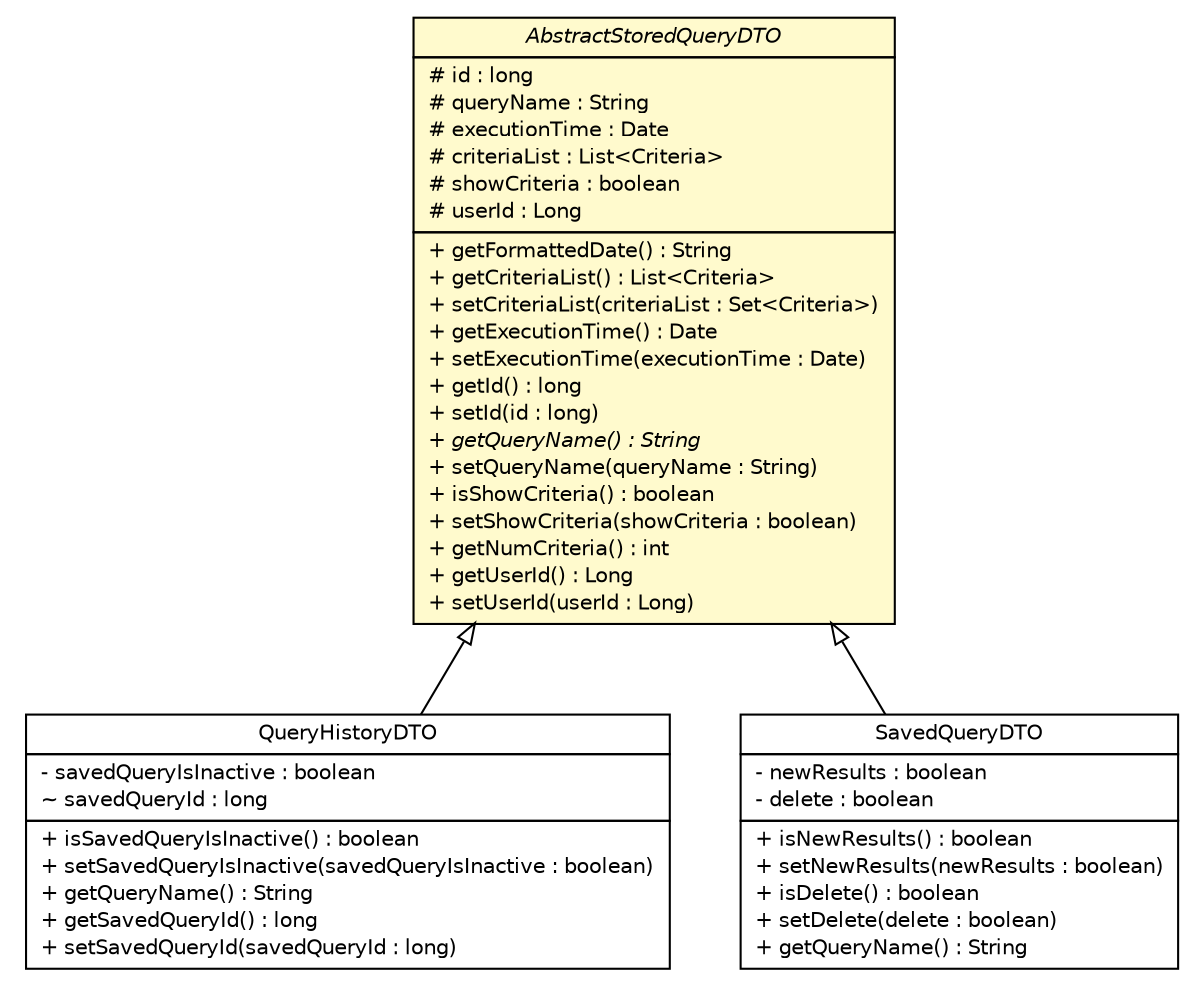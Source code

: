 #!/usr/local/bin/dot
#
# Class diagram 
# Generated by UmlGraph version 4.8 (http://www.spinellis.gr/sw/umlgraph)
#

digraph G {
	edge [fontname="Helvetica",fontsize=10,labelfontname="Helvetica",labelfontsize=10];
	node [fontname="Helvetica",fontsize=10,shape=plaintext];
	// gov.nih.nci.ncia.dto.AbstractStoredQueryDTO
	c23839 [label=<<table border="0" cellborder="1" cellspacing="0" cellpadding="2" port="p" bgcolor="lemonChiffon" href="./AbstractStoredQueryDTO.html">
		<tr><td><table border="0" cellspacing="0" cellpadding="1">
			<tr><td><font face="Helvetica-Oblique"> AbstractStoredQueryDTO </font></td></tr>
		</table></td></tr>
		<tr><td><table border="0" cellspacing="0" cellpadding="1">
			<tr><td align="left"> # id : long </td></tr>
			<tr><td align="left"> # queryName : String </td></tr>
			<tr><td align="left"> # executionTime : Date </td></tr>
			<tr><td align="left"> # criteriaList : List&lt;Criteria&gt; </td></tr>
			<tr><td align="left"> # showCriteria : boolean </td></tr>
			<tr><td align="left"> # userId : Long </td></tr>
		</table></td></tr>
		<tr><td><table border="0" cellspacing="0" cellpadding="1">
			<tr><td align="left"> + getFormattedDate() : String </td></tr>
			<tr><td align="left"> + getCriteriaList() : List&lt;Criteria&gt; </td></tr>
			<tr><td align="left"> + setCriteriaList(criteriaList : Set&lt;Criteria&gt;) </td></tr>
			<tr><td align="left"> + getExecutionTime() : Date </td></tr>
			<tr><td align="left"> + setExecutionTime(executionTime : Date) </td></tr>
			<tr><td align="left"> + getId() : long </td></tr>
			<tr><td align="left"> + setId(id : long) </td></tr>
			<tr><td align="left"><font face="Helvetica-Oblique" point-size="10.0"> + getQueryName() : String </font></td></tr>
			<tr><td align="left"> + setQueryName(queryName : String) </td></tr>
			<tr><td align="left"> + isShowCriteria() : boolean </td></tr>
			<tr><td align="left"> + setShowCriteria(showCriteria : boolean) </td></tr>
			<tr><td align="left"> + getNumCriteria() : int </td></tr>
			<tr><td align="left"> + getUserId() : Long </td></tr>
			<tr><td align="left"> + setUserId(userId : Long) </td></tr>
		</table></td></tr>
		</table>>, fontname="Helvetica", fontcolor="black", fontsize=10.0];
	// gov.nih.nci.ncia.dto.QueryHistoryDTO
	c23845 [label=<<table border="0" cellborder="1" cellspacing="0" cellpadding="2" port="p" href="./QueryHistoryDTO.html">
		<tr><td><table border="0" cellspacing="0" cellpadding="1">
			<tr><td> QueryHistoryDTO </td></tr>
		</table></td></tr>
		<tr><td><table border="0" cellspacing="0" cellpadding="1">
			<tr><td align="left"> - savedQueryIsInactive : boolean </td></tr>
			<tr><td align="left"> ~ savedQueryId : long </td></tr>
		</table></td></tr>
		<tr><td><table border="0" cellspacing="0" cellpadding="1">
			<tr><td align="left"> + isSavedQueryIsInactive() : boolean </td></tr>
			<tr><td align="left"> + setSavedQueryIsInactive(savedQueryIsInactive : boolean) </td></tr>
			<tr><td align="left"> + getQueryName() : String </td></tr>
			<tr><td align="left"> + getSavedQueryId() : long </td></tr>
			<tr><td align="left"> + setSavedQueryId(savedQueryId : long) </td></tr>
		</table></td></tr>
		</table>>, fontname="Helvetica", fontcolor="black", fontsize=10.0];
	// gov.nih.nci.ncia.dto.SavedQueryDTO
	c23847 [label=<<table border="0" cellborder="1" cellspacing="0" cellpadding="2" port="p" href="./SavedQueryDTO.html">
		<tr><td><table border="0" cellspacing="0" cellpadding="1">
			<tr><td> SavedQueryDTO </td></tr>
		</table></td></tr>
		<tr><td><table border="0" cellspacing="0" cellpadding="1">
			<tr><td align="left"> - newResults : boolean </td></tr>
			<tr><td align="left"> - delete : boolean </td></tr>
		</table></td></tr>
		<tr><td><table border="0" cellspacing="0" cellpadding="1">
			<tr><td align="left"> + isNewResults() : boolean </td></tr>
			<tr><td align="left"> + setNewResults(newResults : boolean) </td></tr>
			<tr><td align="left"> + isDelete() : boolean </td></tr>
			<tr><td align="left"> + setDelete(delete : boolean) </td></tr>
			<tr><td align="left"> + getQueryName() : String </td></tr>
		</table></td></tr>
		</table>>, fontname="Helvetica", fontcolor="black", fontsize=10.0];
	//gov.nih.nci.ncia.dto.QueryHistoryDTO extends gov.nih.nci.ncia.dto.AbstractStoredQueryDTO
	c23839:p -> c23845:p [dir=back,arrowtail=empty];
	//gov.nih.nci.ncia.dto.SavedQueryDTO extends gov.nih.nci.ncia.dto.AbstractStoredQueryDTO
	c23839:p -> c23847:p [dir=back,arrowtail=empty];
}


